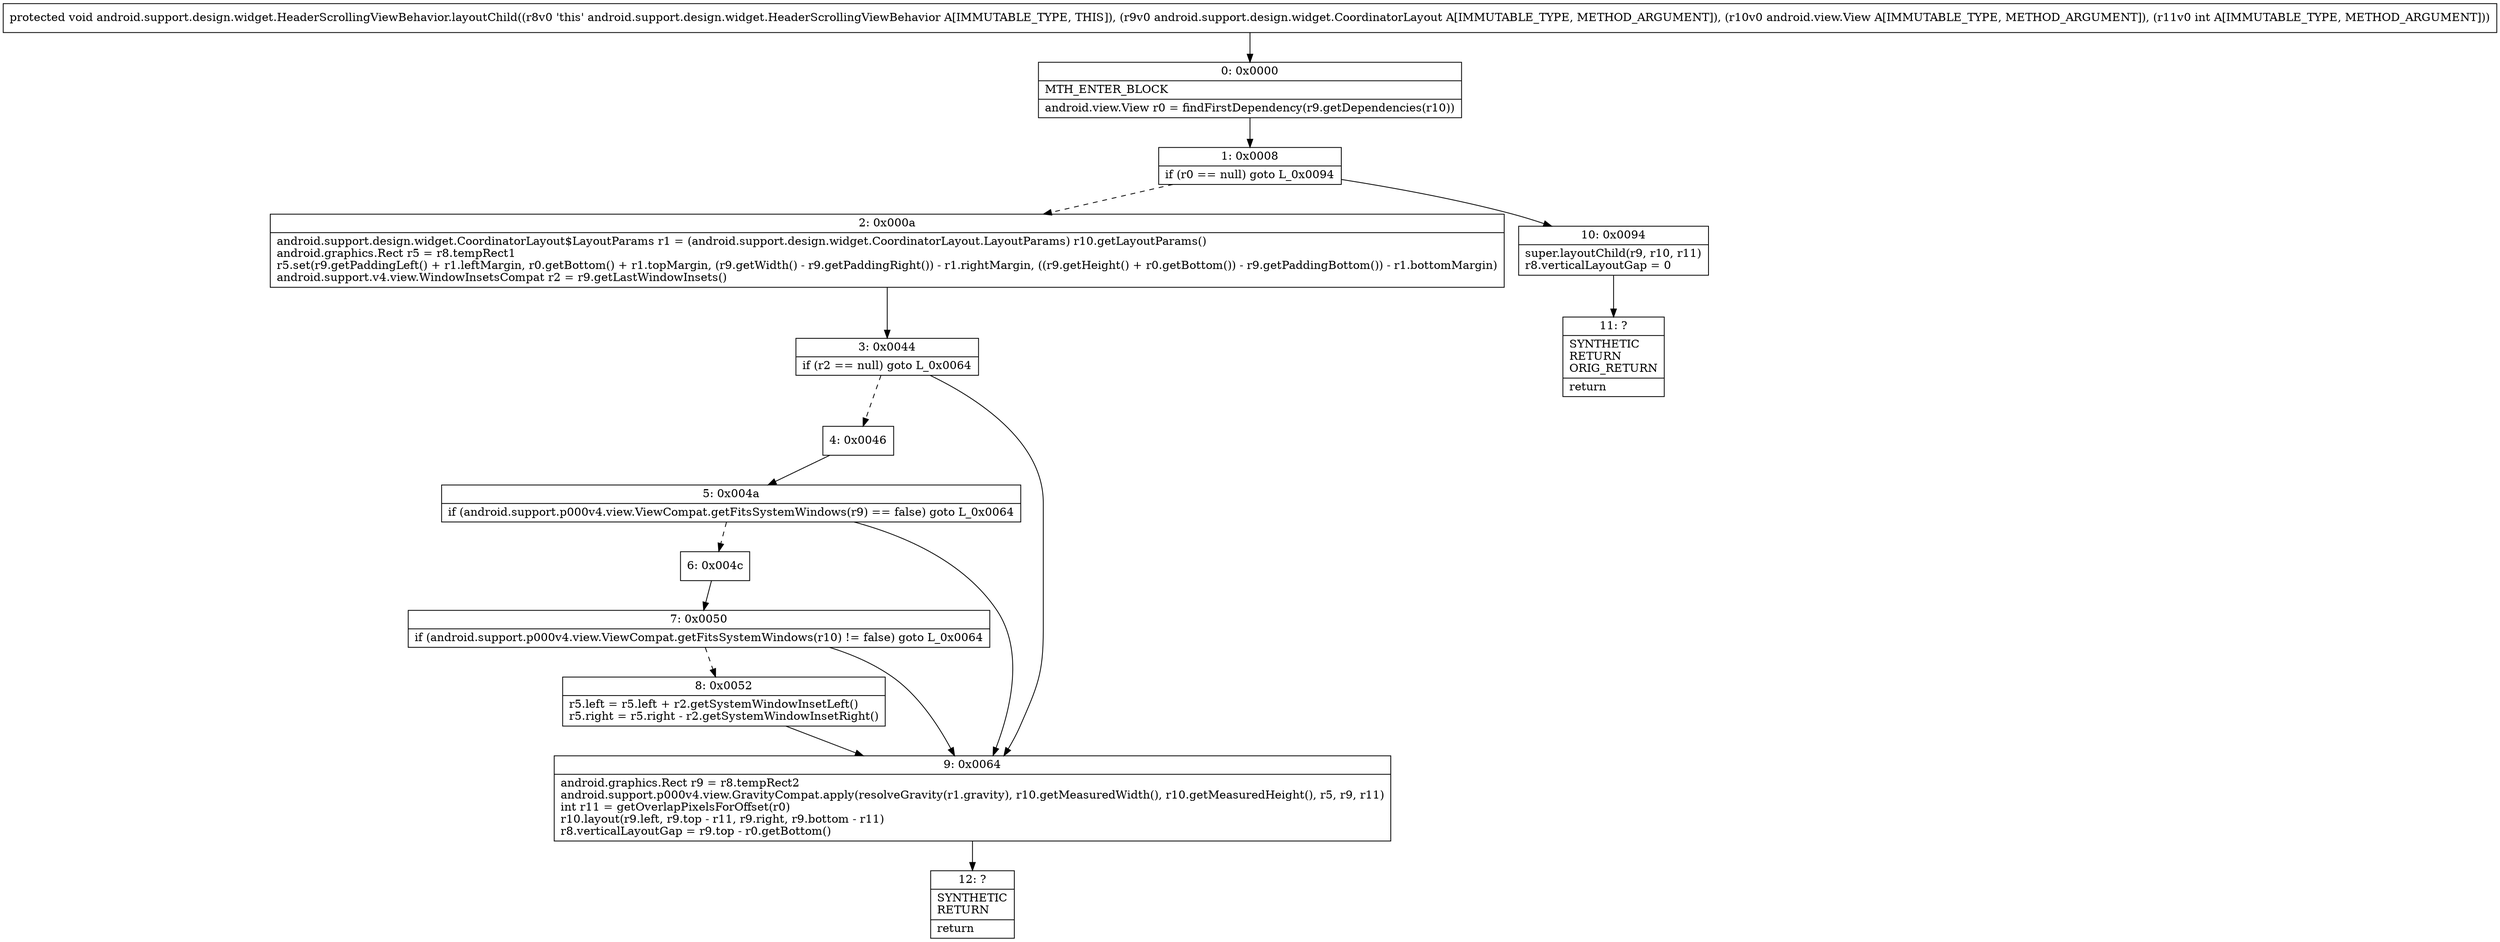 digraph "CFG forandroid.support.design.widget.HeaderScrollingViewBehavior.layoutChild(Landroid\/support\/design\/widget\/CoordinatorLayout;Landroid\/view\/View;I)V" {
Node_0 [shape=record,label="{0\:\ 0x0000|MTH_ENTER_BLOCK\l|android.view.View r0 = findFirstDependency(r9.getDependencies(r10))\l}"];
Node_1 [shape=record,label="{1\:\ 0x0008|if (r0 == null) goto L_0x0094\l}"];
Node_2 [shape=record,label="{2\:\ 0x000a|android.support.design.widget.CoordinatorLayout$LayoutParams r1 = (android.support.design.widget.CoordinatorLayout.LayoutParams) r10.getLayoutParams()\landroid.graphics.Rect r5 = r8.tempRect1\lr5.set(r9.getPaddingLeft() + r1.leftMargin, r0.getBottom() + r1.topMargin, (r9.getWidth() \- r9.getPaddingRight()) \- r1.rightMargin, ((r9.getHeight() + r0.getBottom()) \- r9.getPaddingBottom()) \- r1.bottomMargin)\landroid.support.v4.view.WindowInsetsCompat r2 = r9.getLastWindowInsets()\l}"];
Node_3 [shape=record,label="{3\:\ 0x0044|if (r2 == null) goto L_0x0064\l}"];
Node_4 [shape=record,label="{4\:\ 0x0046}"];
Node_5 [shape=record,label="{5\:\ 0x004a|if (android.support.p000v4.view.ViewCompat.getFitsSystemWindows(r9) == false) goto L_0x0064\l}"];
Node_6 [shape=record,label="{6\:\ 0x004c}"];
Node_7 [shape=record,label="{7\:\ 0x0050|if (android.support.p000v4.view.ViewCompat.getFitsSystemWindows(r10) != false) goto L_0x0064\l}"];
Node_8 [shape=record,label="{8\:\ 0x0052|r5.left = r5.left + r2.getSystemWindowInsetLeft()\lr5.right = r5.right \- r2.getSystemWindowInsetRight()\l}"];
Node_9 [shape=record,label="{9\:\ 0x0064|android.graphics.Rect r9 = r8.tempRect2\landroid.support.p000v4.view.GravityCompat.apply(resolveGravity(r1.gravity), r10.getMeasuredWidth(), r10.getMeasuredHeight(), r5, r9, r11)\lint r11 = getOverlapPixelsForOffset(r0)\lr10.layout(r9.left, r9.top \- r11, r9.right, r9.bottom \- r11)\lr8.verticalLayoutGap = r9.top \- r0.getBottom()\l}"];
Node_10 [shape=record,label="{10\:\ 0x0094|super.layoutChild(r9, r10, r11)\lr8.verticalLayoutGap = 0\l}"];
Node_11 [shape=record,label="{11\:\ ?|SYNTHETIC\lRETURN\lORIG_RETURN\l|return\l}"];
Node_12 [shape=record,label="{12\:\ ?|SYNTHETIC\lRETURN\l|return\l}"];
MethodNode[shape=record,label="{protected void android.support.design.widget.HeaderScrollingViewBehavior.layoutChild((r8v0 'this' android.support.design.widget.HeaderScrollingViewBehavior A[IMMUTABLE_TYPE, THIS]), (r9v0 android.support.design.widget.CoordinatorLayout A[IMMUTABLE_TYPE, METHOD_ARGUMENT]), (r10v0 android.view.View A[IMMUTABLE_TYPE, METHOD_ARGUMENT]), (r11v0 int A[IMMUTABLE_TYPE, METHOD_ARGUMENT])) }"];
MethodNode -> Node_0;
Node_0 -> Node_1;
Node_1 -> Node_2[style=dashed];
Node_1 -> Node_10;
Node_2 -> Node_3;
Node_3 -> Node_4[style=dashed];
Node_3 -> Node_9;
Node_4 -> Node_5;
Node_5 -> Node_6[style=dashed];
Node_5 -> Node_9;
Node_6 -> Node_7;
Node_7 -> Node_8[style=dashed];
Node_7 -> Node_9;
Node_8 -> Node_9;
Node_9 -> Node_12;
Node_10 -> Node_11;
}

